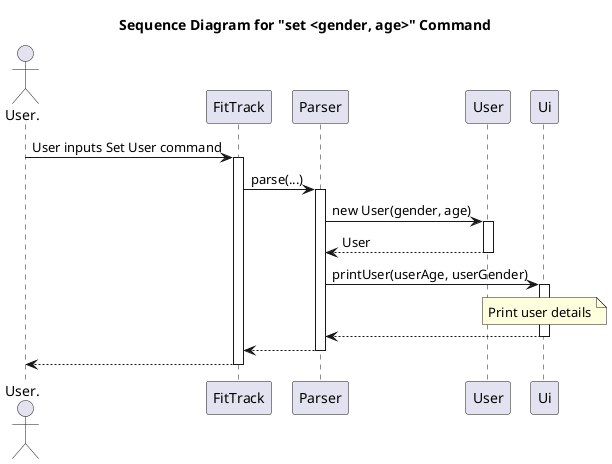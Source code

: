 @startuml
title Sequence Diagram for "set <gender, age>" Command

actor User.

User. -> FitTrack: User inputs Set User command

activate FitTrack
FitTrack -> Parser: parse(...)
activate Parser

Parser -> User: new User(gender, age)
activate User
User --> Parser: User
deactivate User

Parser -> Ui: printUser(userAge, userGender)
activate Ui

note over Ui
    Print user details
end note
Ui --> Parser
deactivate Ui
Parser --> FitTrack
deactivate Parser
FitTrack --> User.
deactivate FitTrack

@enduml
